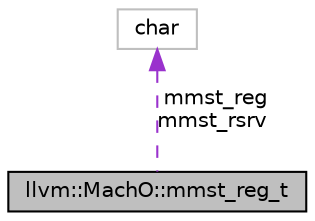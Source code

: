 digraph "llvm::MachO::mmst_reg_t"
{
 // LATEX_PDF_SIZE
  bgcolor="transparent";
  edge [fontname="Helvetica",fontsize="10",labelfontname="Helvetica",labelfontsize="10"];
  node [fontname="Helvetica",fontsize="10",shape=record];
  Node1 [label="llvm::MachO::mmst_reg_t",height=0.2,width=0.4,color="black", fillcolor="grey75", style="filled", fontcolor="black",tooltip=" "];
  Node2 -> Node1 [dir="back",color="darkorchid3",fontsize="10",style="dashed",label=" mmst_reg\nmmst_rsrv" ,fontname="Helvetica"];
  Node2 [label="char",height=0.2,width=0.4,color="grey75",tooltip=" "];
}
